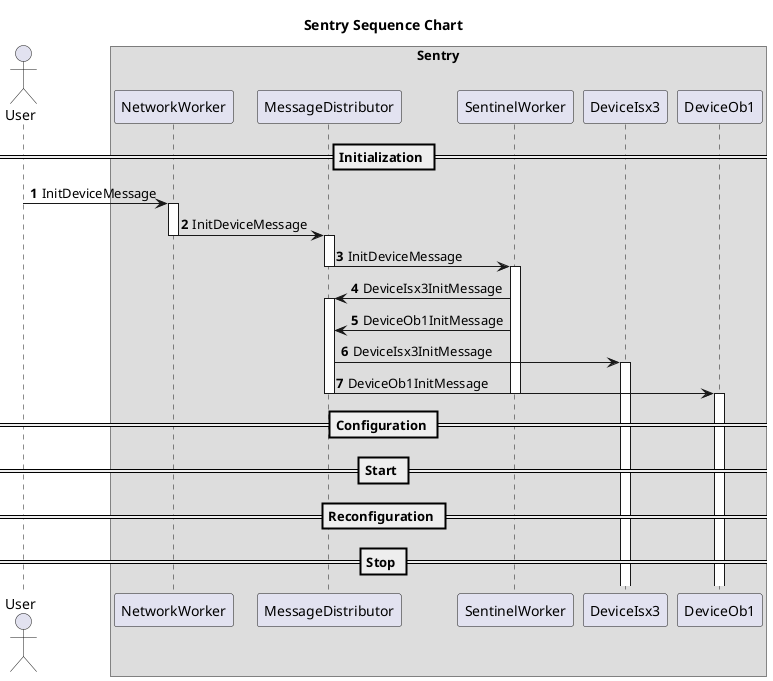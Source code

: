 @startuml

Title "Sentry Sequence Chart"

actor User

box "Sentry" 
participant NetworkWorker 
participant MessageDistributor
participant SentinelWorker
participant DeviceIsx3
participant DeviceOb1
end box

autonumber 

== Initialization == 
User -> NetworkWorker : InitDeviceMessage
activate NetworkWorker
NetworkWorker -> MessageDistributor : InitDeviceMessage
deactivate NetworkWorker
activate MessageDistributor
MessageDistributor -> SentinelWorker : InitDeviceMessage
deactivate MessageDistributor
activate SentinelWorker
SentinelWorker -> MessageDistributor : DeviceIsx3InitMessage
activate MessageDistributor
SentinelWorker -> MessageDistributor : DeviceOb1InitMessage
MessageDistributor -> DeviceIsx3 : DeviceIsx3InitMessage
activate DeviceIsx3
MessageDistributor -> DeviceOb1 : DeviceOb1InitMessage
deactivate MessageDistributor
activate DeviceOb1


deactivate SentinelWorker


== Configuration == 

== Start == 

== Reconfiguration == 

== Stop == 

@enduml